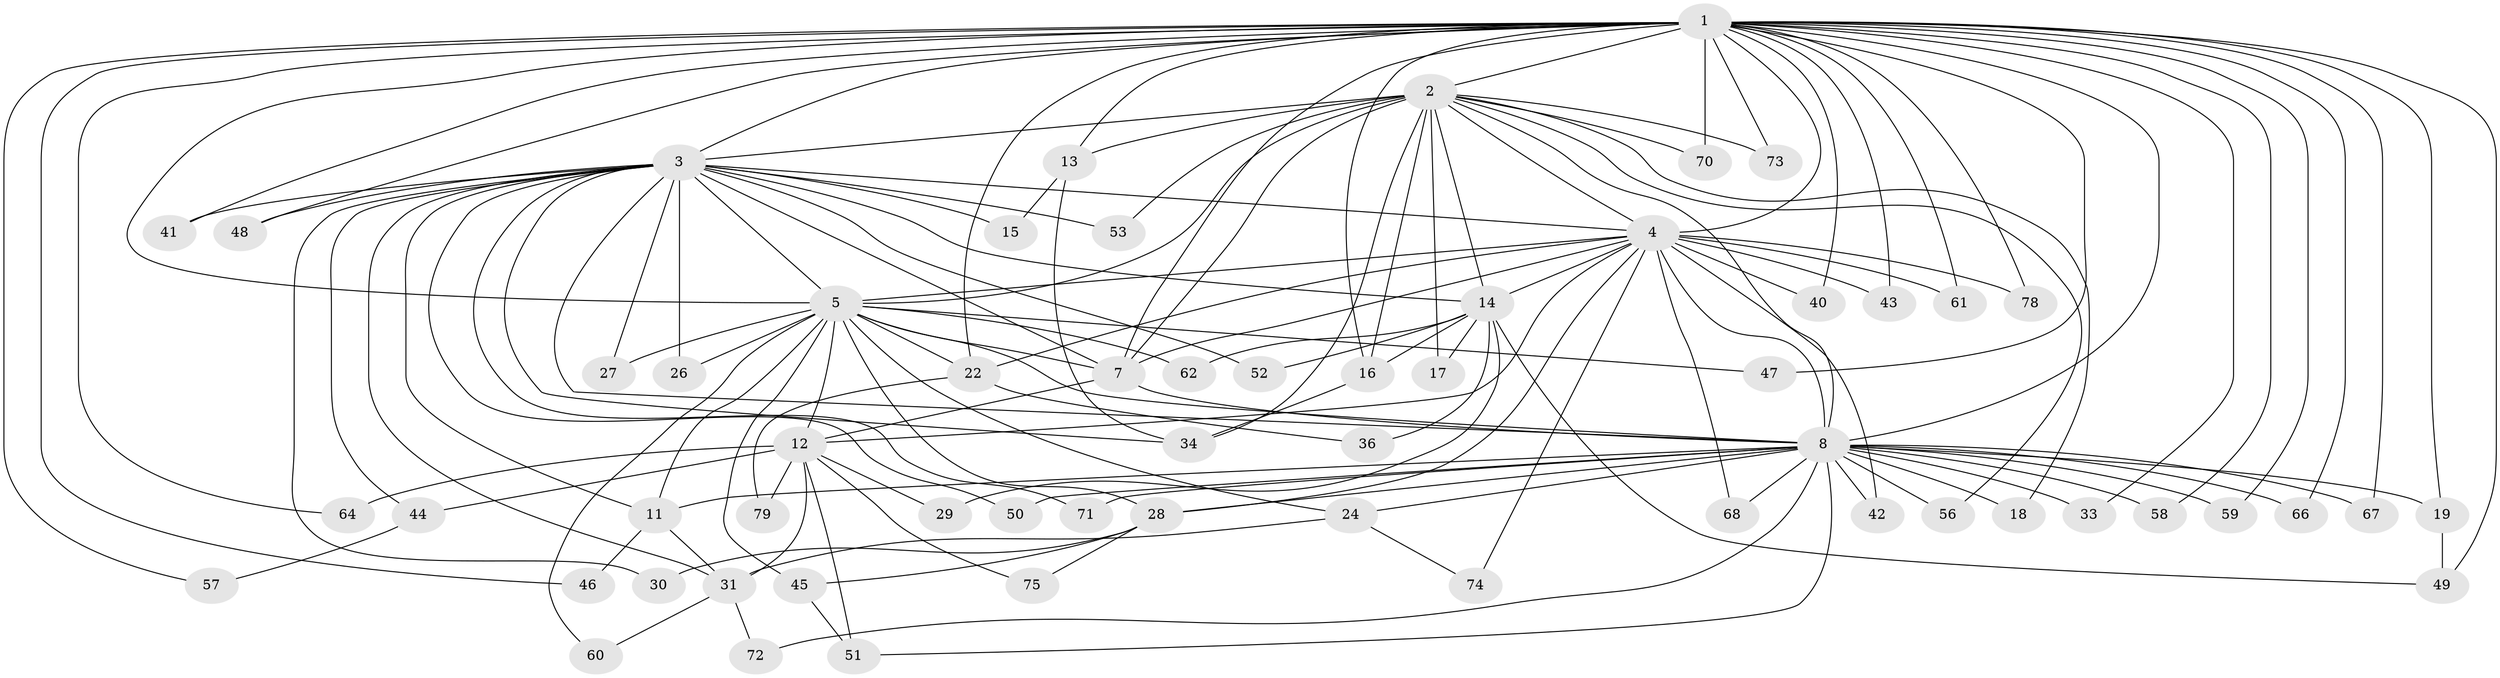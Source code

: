 // original degree distribution, {15: 0.012658227848101266, 20: 0.012658227848101266, 24: 0.012658227848101266, 21: 0.012658227848101266, 12: 0.012658227848101266, 26: 0.012658227848101266, 10: 0.02531645569620253, 14: 0.012658227848101266, 18: 0.012658227848101266, 22: 0.012658227848101266, 4: 0.05063291139240506, 9: 0.012658227848101266, 3: 0.16455696202531644, 2: 0.5949367088607594, 5: 0.02531645569620253, 6: 0.012658227848101266}
// Generated by graph-tools (version 1.1) at 2025/41/03/06/25 10:41:33]
// undirected, 60 vertices, 139 edges
graph export_dot {
graph [start="1"]
  node [color=gray90,style=filled];
  1 [super="+6"];
  2 [super="+39"];
  3 [super="+25"];
  4 [super="+65"];
  5 [super="+9"];
  7;
  8 [super="+10"];
  11 [super="+21"];
  12 [super="+20"];
  13 [super="+37"];
  14 [super="+32"];
  15;
  16 [super="+76"];
  17;
  18;
  19;
  22 [super="+23"];
  24 [super="+35"];
  26;
  27;
  28 [super="+63"];
  29;
  30;
  31 [super="+38"];
  33;
  34 [super="+69"];
  36;
  40;
  41;
  42;
  43;
  44;
  45;
  46 [super="+77"];
  47;
  48;
  49 [super="+54"];
  50;
  51 [super="+55"];
  52;
  53;
  56;
  57;
  58;
  59;
  60;
  61;
  62;
  64;
  66;
  67;
  68;
  70;
  71;
  72;
  73;
  74;
  75;
  78;
  79;
  1 -- 2 [weight=2];
  1 -- 3 [weight=2];
  1 -- 4 [weight=2];
  1 -- 5 [weight=4];
  1 -- 7 [weight=2];
  1 -- 8 [weight=4];
  1 -- 19;
  1 -- 33;
  1 -- 40;
  1 -- 41;
  1 -- 43;
  1 -- 78;
  1 -- 64;
  1 -- 66;
  1 -- 67;
  1 -- 70;
  1 -- 73;
  1 -- 13;
  1 -- 16;
  1 -- 22;
  1 -- 46 [weight=2];
  1 -- 47;
  1 -- 48;
  1 -- 49;
  1 -- 57;
  1 -- 58;
  1 -- 59;
  1 -- 61;
  2 -- 3;
  2 -- 4;
  2 -- 5 [weight=3];
  2 -- 7;
  2 -- 8 [weight=2];
  2 -- 13;
  2 -- 16;
  2 -- 17;
  2 -- 18;
  2 -- 53;
  2 -- 56;
  2 -- 70;
  2 -- 73;
  2 -- 14;
  2 -- 34;
  3 -- 4;
  3 -- 5 [weight=2];
  3 -- 7;
  3 -- 8 [weight=2];
  3 -- 14;
  3 -- 15 [weight=2];
  3 -- 26;
  3 -- 27;
  3 -- 30;
  3 -- 34;
  3 -- 41;
  3 -- 48;
  3 -- 50;
  3 -- 52;
  3 -- 53;
  3 -- 71;
  3 -- 31;
  3 -- 44;
  3 -- 11;
  4 -- 5 [weight=2];
  4 -- 7;
  4 -- 8 [weight=3];
  4 -- 12;
  4 -- 14;
  4 -- 22;
  4 -- 28;
  4 -- 40;
  4 -- 42;
  4 -- 43;
  4 -- 61;
  4 -- 68;
  4 -- 74;
  4 -- 78;
  5 -- 7 [weight=2];
  5 -- 8 [weight=4];
  5 -- 11;
  5 -- 26;
  5 -- 45;
  5 -- 47;
  5 -- 24;
  5 -- 27;
  5 -- 60;
  5 -- 62;
  5 -- 12;
  5 -- 22;
  5 -- 28;
  7 -- 8 [weight=2];
  7 -- 12;
  8 -- 11;
  8 -- 58;
  8 -- 67;
  8 -- 71;
  8 -- 72;
  8 -- 66;
  8 -- 68;
  8 -- 18;
  8 -- 19;
  8 -- 24;
  8 -- 28;
  8 -- 33;
  8 -- 42;
  8 -- 50;
  8 -- 51;
  8 -- 56;
  8 -- 59;
  11 -- 46;
  11 -- 31;
  12 -- 29;
  12 -- 31;
  12 -- 44;
  12 -- 51;
  12 -- 64;
  12 -- 75;
  12 -- 79;
  13 -- 15;
  13 -- 34;
  14 -- 17;
  14 -- 29;
  14 -- 49;
  14 -- 52;
  14 -- 62;
  14 -- 36;
  14 -- 16;
  16 -- 34;
  19 -- 49;
  22 -- 36;
  22 -- 79;
  24 -- 74;
  24 -- 31;
  28 -- 30;
  28 -- 45;
  28 -- 75;
  31 -- 60;
  31 -- 72;
  44 -- 57;
  45 -- 51;
}
